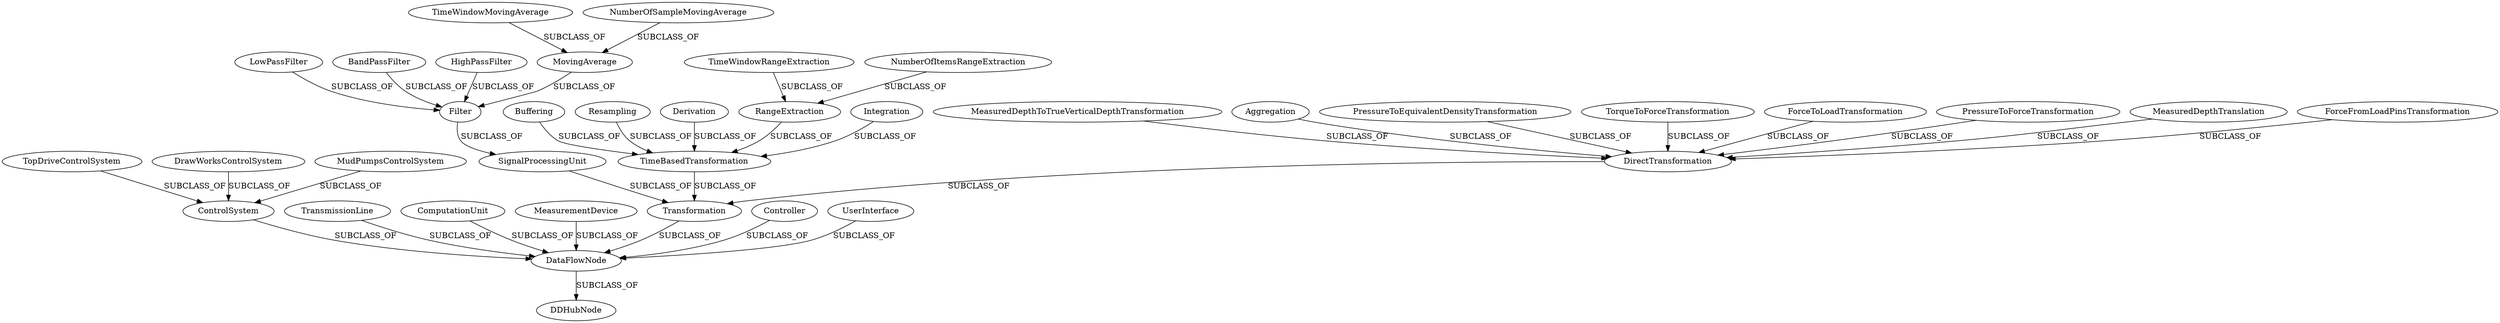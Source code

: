 strict digraph  {
PressureToEquivalentDensityTransformation;
Transformation;
TransmissionLine;
HighPassFilter;
ComputationUnit;
MeasurementDevice;
TimeWindowMovingAverage;
ControlSystem;
TimeWindowRangeExtraction;
TorqueToForceTransformation;
Derivation;
MovingAverage;
ForceToLoadTransformation;
Controller;
SignalProcessingUnit;
RangeExtraction;
LowPassFilter;
Integration;
PressureToForceTransformation;
DrawWorksControlSystem;
DataFlowNode;
UserInterface;
MudPumpsControlSystem;
Buffering;
MeasuredDepthTranslation;
DDHubNode;
ForceFromLoadPinsTransformation;
DirectTransformation;
Resampling;
NumberOfSampleMovingAverage;
NumberOfItemsRangeExtraction;
TimeBasedTransformation;
Filter;
MeasuredDepthToTrueVerticalDepthTransformation;
TopDriveControlSystem;
BandPassFilter;
Aggregation;
PressureToEquivalentDensityTransformation -> DirectTransformation  [label=SUBCLASS_OF];
Transformation -> DataFlowNode  [label=SUBCLASS_OF];
TransmissionLine -> DataFlowNode  [label=SUBCLASS_OF];
HighPassFilter -> Filter  [label=SUBCLASS_OF];
ComputationUnit -> DataFlowNode  [label=SUBCLASS_OF];
MeasurementDevice -> DataFlowNode  [label=SUBCLASS_OF];
TimeWindowMovingAverage -> MovingAverage  [label=SUBCLASS_OF];
ControlSystem -> DataFlowNode  [label=SUBCLASS_OF];
TimeWindowRangeExtraction -> RangeExtraction  [label=SUBCLASS_OF];
TorqueToForceTransformation -> DirectTransformation  [label=SUBCLASS_OF];
Derivation -> TimeBasedTransformation  [label=SUBCLASS_OF];
MovingAverage -> Filter  [label=SUBCLASS_OF];
ForceToLoadTransformation -> DirectTransformation  [label=SUBCLASS_OF];
Controller -> DataFlowNode  [label=SUBCLASS_OF];
SignalProcessingUnit -> Transformation  [label=SUBCLASS_OF];
RangeExtraction -> TimeBasedTransformation  [label=SUBCLASS_OF];
LowPassFilter -> Filter  [label=SUBCLASS_OF];
Integration -> TimeBasedTransformation  [label=SUBCLASS_OF];
PressureToForceTransformation -> DirectTransformation  [label=SUBCLASS_OF];
DrawWorksControlSystem -> ControlSystem  [label=SUBCLASS_OF];
DataFlowNode -> DDHubNode  [label=SUBCLASS_OF];
UserInterface -> DataFlowNode  [label=SUBCLASS_OF];
MudPumpsControlSystem -> ControlSystem  [label=SUBCLASS_OF];
Buffering -> TimeBasedTransformation  [label=SUBCLASS_OF];
MeasuredDepthTranslation -> DirectTransformation  [label=SUBCLASS_OF];
ForceFromLoadPinsTransformation -> DirectTransformation  [label=SUBCLASS_OF];
DirectTransformation -> Transformation  [label=SUBCLASS_OF];
Resampling -> TimeBasedTransformation  [label=SUBCLASS_OF];
NumberOfSampleMovingAverage -> MovingAverage  [label=SUBCLASS_OF];
NumberOfItemsRangeExtraction -> RangeExtraction  [label=SUBCLASS_OF];
TimeBasedTransformation -> Transformation  [label=SUBCLASS_OF];
Filter -> SignalProcessingUnit  [label=SUBCLASS_OF];
MeasuredDepthToTrueVerticalDepthTransformation -> DirectTransformation  [label=SUBCLASS_OF];
TopDriveControlSystem -> ControlSystem  [label=SUBCLASS_OF];
BandPassFilter -> Filter  [label=SUBCLASS_OF];
Aggregation -> DirectTransformation  [label=SUBCLASS_OF];
}
